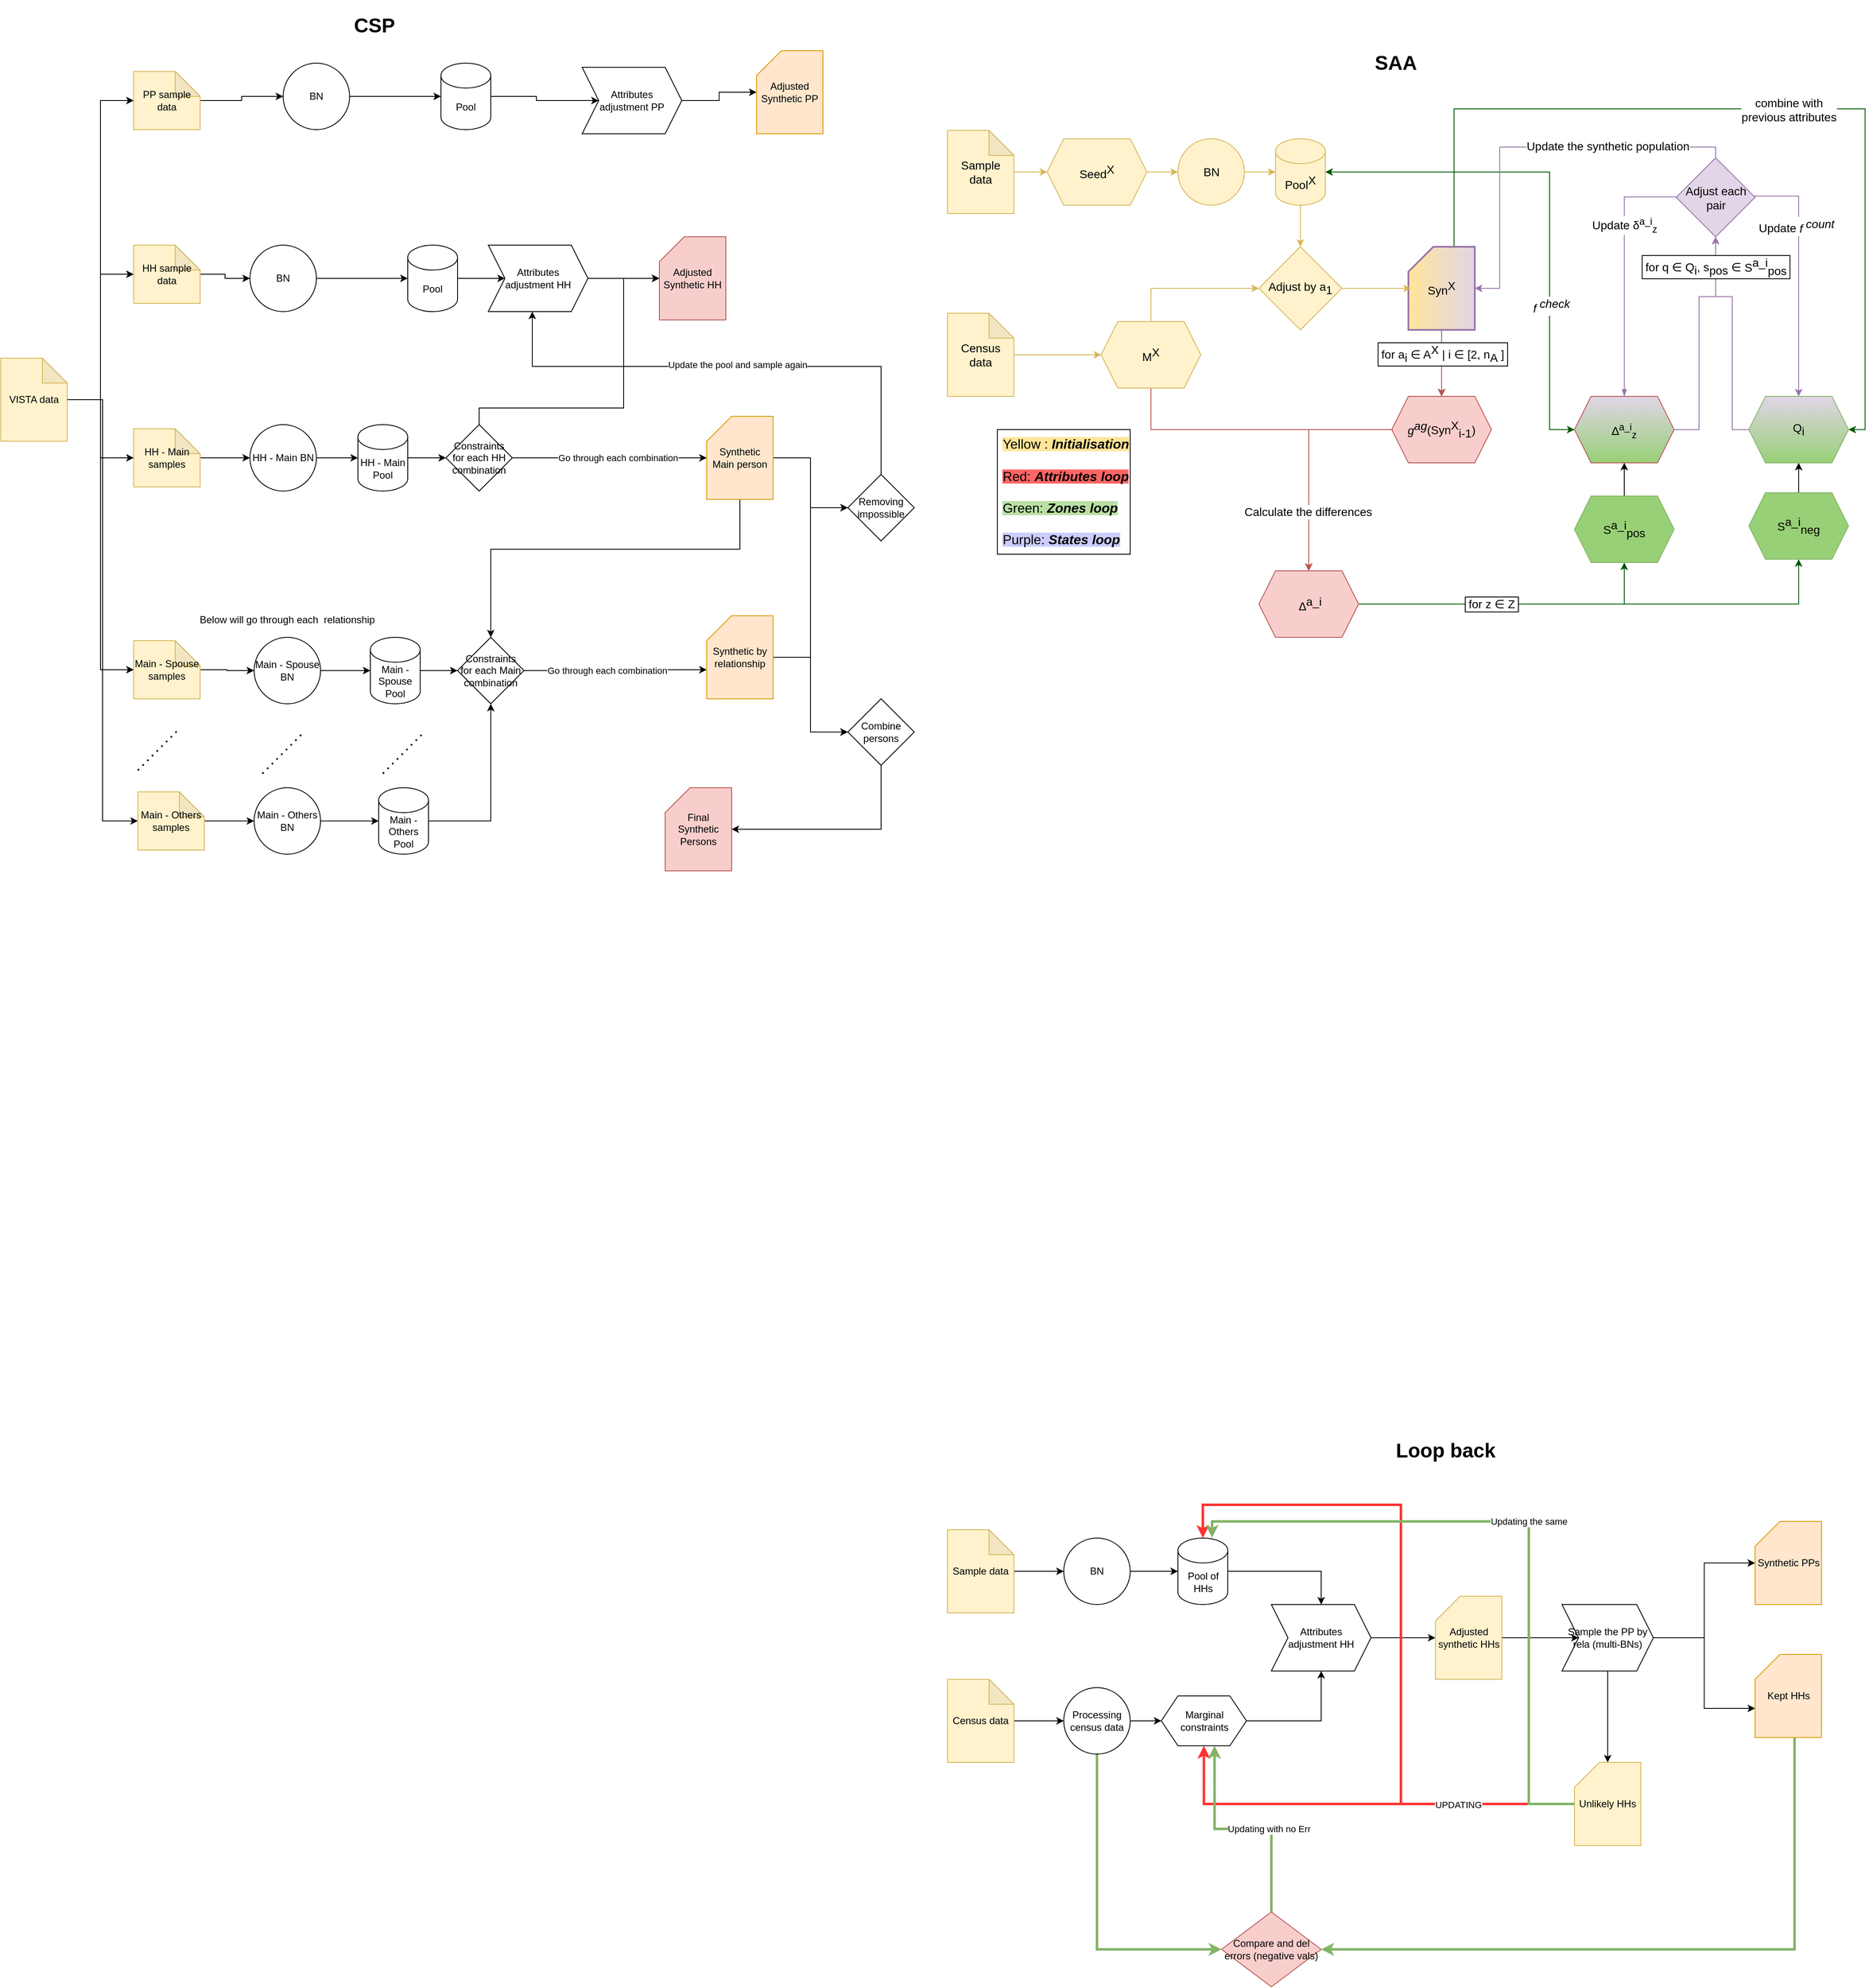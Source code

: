 <mxfile version="24.2.0" type="github">
  <diagram name="Page-1" id="M9G-T7zKxAfByAplEG5L">
    <mxGraphModel dx="2962" dy="933" grid="1" gridSize="10" guides="1" tooltips="1" connect="1" arrows="1" fold="1" page="1" pageScale="1" pageWidth="1169" pageHeight="827" math="0" shadow="0">
      <root>
        <mxCell id="0" />
        <mxCell id="1" parent="0" />
        <mxCell id="O2sVtFKZEaCIQGKIPa2d-1" value="&lt;h1&gt;SAA&lt;/h1&gt;" style="text;html=1;strokeColor=none;fillColor=none;align=center;verticalAlign=middle;whiteSpace=wrap;rounded=0;" parent="1" vertex="1">
          <mxGeometry x="410" y="90" width="300" height="30" as="geometry" />
        </mxCell>
        <mxCell id="O2sVtFKZEaCIQGKIPa2d-3" value="&lt;h1&gt;CSP&lt;/h1&gt;" style="text;html=1;strokeColor=none;fillColor=none;align=center;verticalAlign=middle;whiteSpace=wrap;rounded=0;" parent="1" vertex="1">
          <mxGeometry x="-740" y="40" width="140" height="40" as="geometry" />
        </mxCell>
        <mxCell id="O2sVtFKZEaCIQGKIPa2d-35" style="edgeStyle=orthogonalEdgeStyle;rounded=0;orthogonalLoop=1;jettySize=auto;html=1;entryX=0;entryY=0.5;entryDx=0;entryDy=0;fillColor=#fff2cc;strokeColor=#d6b656;fontSize=14;" parent="1" source="O2sVtFKZEaCIQGKIPa2d-4" target="O2sVtFKZEaCIQGKIPa2d-11" edge="1">
          <mxGeometry relative="1" as="geometry" />
        </mxCell>
        <mxCell id="O2sVtFKZEaCIQGKIPa2d-4" value="Census data" style="shape=note;whiteSpace=wrap;html=1;backgroundOutline=1;darkOpacity=0.05;fillColor=#fff2cc;strokeColor=#d6b656;fontSize=14;" parent="1" vertex="1">
          <mxGeometry x="20" y="406" width="80" height="100" as="geometry" />
        </mxCell>
        <mxCell id="7n_8x08XIE63s-0xiDGo-23" style="edgeStyle=orthogonalEdgeStyle;rounded=0;orthogonalLoop=1;jettySize=auto;html=1;entryX=0;entryY=0.5;entryDx=0;entryDy=0;fillColor=#fff2cc;strokeColor=#d6b656;fontSize=14;" parent="1" source="O2sVtFKZEaCIQGKIPa2d-5" target="7n_8x08XIE63s-0xiDGo-21" edge="1">
          <mxGeometry relative="1" as="geometry" />
        </mxCell>
        <mxCell id="O2sVtFKZEaCIQGKIPa2d-5" value="Sample data" style="shape=note;whiteSpace=wrap;html=1;backgroundOutline=1;darkOpacity=0.05;fillColor=#fff2cc;strokeColor=#d6b656;fontSize=14;" parent="1" vertex="1">
          <mxGeometry x="20" y="186" width="80" height="100" as="geometry" />
        </mxCell>
        <mxCell id="O2sVtFKZEaCIQGKIPa2d-28" style="edgeStyle=orthogonalEdgeStyle;rounded=0;orthogonalLoop=1;jettySize=auto;html=1;fillColor=#fff2cc;strokeColor=#d6b656;fontSize=14;" parent="1" source="O2sVtFKZEaCIQGKIPa2d-6" target="O2sVtFKZEaCIQGKIPa2d-7" edge="1">
          <mxGeometry relative="1" as="geometry" />
        </mxCell>
        <mxCell id="O2sVtFKZEaCIQGKIPa2d-6" value="BN" style="ellipse;whiteSpace=wrap;html=1;aspect=fixed;fillColor=#fff2cc;strokeColor=#d6b656;fontSize=14;" parent="1" vertex="1">
          <mxGeometry x="297.5" y="196" width="80" height="80" as="geometry" />
        </mxCell>
        <mxCell id="O2sVtFKZEaCIQGKIPa2d-22" style="edgeStyle=orthogonalEdgeStyle;rounded=0;orthogonalLoop=1;jettySize=auto;html=1;entryX=0.5;entryY=0;entryDx=0;entryDy=0;fillColor=#fff2cc;strokeColor=#d6b656;fontSize=14;" parent="1" source="O2sVtFKZEaCIQGKIPa2d-7" target="O2sVtFKZEaCIQGKIPa2d-20" edge="1">
          <mxGeometry relative="1" as="geometry" />
        </mxCell>
        <mxCell id="O2sVtFKZEaCIQGKIPa2d-53" style="edgeStyle=orthogonalEdgeStyle;rounded=0;orthogonalLoop=1;jettySize=auto;html=1;entryX=0;entryY=0.5;entryDx=0;entryDy=0;fillColor=#008a00;strokeColor=#005700;startArrow=classic;startFill=1;fontSize=14;" parent="1" source="O2sVtFKZEaCIQGKIPa2d-7" target="O2sVtFKZEaCIQGKIPa2d-43" edge="1">
          <mxGeometry relative="1" as="geometry">
            <Array as="points">
              <mxPoint x="745" y="236" />
              <mxPoint x="745" y="546" />
            </Array>
          </mxGeometry>
        </mxCell>
        <mxCell id="7n_8x08XIE63s-0xiDGo-18" value="&lt;i style=&quot;font-size: 14px;&quot;&gt;f&amp;nbsp;&lt;sup style=&quot;font-size: 14px;&quot;&gt;check&lt;/sup&gt;&lt;/i&gt;" style="edgeLabel;html=1;align=center;verticalAlign=middle;resizable=0;points=[];fontSize=14;" parent="O2sVtFKZEaCIQGKIPa2d-53" vertex="1" connectable="0">
          <mxGeometry x="0.385" y="2" relative="1" as="geometry">
            <mxPoint y="8" as="offset" />
          </mxGeometry>
        </mxCell>
        <mxCell id="O2sVtFKZEaCIQGKIPa2d-7" value="Pool&lt;sup style=&quot;font-size: 14px;&quot;&gt;X&lt;/sup&gt;" style="shape=cylinder3;whiteSpace=wrap;html=1;boundedLbl=1;backgroundOutline=1;size=15;fillColor=#fff2cc;strokeColor=#d6b656;fontSize=14;" parent="1" vertex="1">
          <mxGeometry x="415" y="196" width="60" height="80" as="geometry" />
        </mxCell>
        <mxCell id="O2sVtFKZEaCIQGKIPa2d-21" style="edgeStyle=orthogonalEdgeStyle;rounded=0;orthogonalLoop=1;jettySize=auto;html=1;entryX=0;entryY=0.5;entryDx=0;entryDy=0;fillColor=#fff2cc;strokeColor=#d6b656;exitX=0.5;exitY=0;exitDx=0;exitDy=0;fontSize=14;" parent="1" source="O2sVtFKZEaCIQGKIPa2d-11" target="O2sVtFKZEaCIQGKIPa2d-20" edge="1">
          <mxGeometry relative="1" as="geometry" />
        </mxCell>
        <mxCell id="7n_8x08XIE63s-0xiDGo-2" style="edgeStyle=orthogonalEdgeStyle;rounded=0;orthogonalLoop=1;jettySize=auto;html=1;entryX=0.5;entryY=0;entryDx=0;entryDy=0;fillColor=#f8cecc;strokeColor=#b85450;fontSize=14;" parent="1" source="O2sVtFKZEaCIQGKIPa2d-11" target="O2sVtFKZEaCIQGKIPa2d-30" edge="1">
          <mxGeometry relative="1" as="geometry">
            <Array as="points">
              <mxPoint x="265" y="546" />
              <mxPoint x="455" y="546" />
            </Array>
          </mxGeometry>
        </mxCell>
        <mxCell id="O2sVtFKZEaCIQGKIPa2d-11" value="M&lt;sup style=&quot;font-size: 14px;&quot;&gt;X&lt;/sup&gt;" style="shape=hexagon;perimeter=hexagonPerimeter2;whiteSpace=wrap;html=1;fixedSize=1;fillColor=#fff2cc;strokeColor=#d6b656;fontSize=14;" parent="1" vertex="1">
          <mxGeometry x="205" y="416" width="120" height="80" as="geometry" />
        </mxCell>
        <mxCell id="O2sVtFKZEaCIQGKIPa2d-47" style="edgeStyle=orthogonalEdgeStyle;rounded=0;orthogonalLoop=1;jettySize=auto;html=1;fontSize=14;" parent="1" source="O2sVtFKZEaCIQGKIPa2d-16" target="O2sVtFKZEaCIQGKIPa2d-25" edge="1">
          <mxGeometry relative="1" as="geometry" />
        </mxCell>
        <mxCell id="TM6Ck6MCM4xEDmykeeXA-1" value="" style="edgeStyle=orthogonalEdgeStyle;rounded=0;orthogonalLoop=1;jettySize=auto;html=1;fillColor=#f8cecc;strokeColor=#b85450;fontSize=14;" parent="1" source="O2sVtFKZEaCIQGKIPa2d-16" target="O2sVtFKZEaCIQGKIPa2d-25" edge="1">
          <mxGeometry relative="1" as="geometry" />
        </mxCell>
        <mxCell id="7n_8x08XIE63s-0xiDGo-15" value="&amp;nbsp;for a&lt;sub style=&quot;font-size: 14px;&quot;&gt;i&lt;/sub&gt; ∈ A&lt;sup style=&quot;font-size: 14px;&quot;&gt;X&lt;/sup&gt; | i ∈&amp;nbsp;[2, n&lt;sub style=&quot;font-size: 14px;&quot;&gt;A&lt;/sub&gt;&amp;nbsp;]&amp;nbsp;" style="edgeLabel;html=1;align=center;verticalAlign=middle;resizable=0;points=[];labelBorderColor=default;fontSize=14;" parent="TM6Ck6MCM4xEDmykeeXA-1" vertex="1" connectable="0">
          <mxGeometry x="-0.283" y="1" relative="1" as="geometry">
            <mxPoint as="offset" />
          </mxGeometry>
        </mxCell>
        <mxCell id="7n_8x08XIE63s-0xiDGo-17" style="edgeStyle=orthogonalEdgeStyle;rounded=0;orthogonalLoop=1;jettySize=auto;html=1;entryX=1;entryY=0.5;entryDx=0;entryDy=0;fillColor=#008a00;strokeColor=#005700;startArrow=none;startFill=0;fontSize=14;" parent="1" source="O2sVtFKZEaCIQGKIPa2d-16" target="O2sVtFKZEaCIQGKIPa2d-41" edge="1">
          <mxGeometry relative="1" as="geometry">
            <Array as="points">
              <mxPoint x="630" y="160" />
              <mxPoint x="1125" y="160" />
              <mxPoint x="1125" y="546" />
            </Array>
          </mxGeometry>
        </mxCell>
        <mxCell id="1D6r1Ohw9N9QcmXDxoDs-6" value="&lt;font style=&quot;font-size: 14px;&quot;&gt;combine with&lt;/font&gt;&lt;div style=&quot;font-size: 14px;&quot;&gt;&lt;font style=&quot;font-size: 14px;&quot;&gt;previous attributes&lt;/font&gt;&lt;/div&gt;" style="edgeLabel;html=1;align=center;verticalAlign=middle;resizable=0;points=[];" vertex="1" connectable="0" parent="7n_8x08XIE63s-0xiDGo-17">
          <mxGeometry x="0.688" relative="1" as="geometry">
            <mxPoint x="-92" y="-239" as="offset" />
          </mxGeometry>
        </mxCell>
        <mxCell id="O2sVtFKZEaCIQGKIPa2d-16" value="Syn&lt;sup style=&quot;font-size: 14px;&quot;&gt;X&lt;/sup&gt;" style="shape=card;whiteSpace=wrap;html=1;fillColor=#e1d5e7;strokeColor=#9673a6;gradientColor=#FFE599;gradientDirection=west;fontSize=14;strokeWidth=2;" parent="1" vertex="1">
          <mxGeometry x="575" y="326" width="80" height="100" as="geometry" />
        </mxCell>
        <mxCell id="O2sVtFKZEaCIQGKIPa2d-20" value="Adjust by a&lt;sub style=&quot;font-size: 14px;&quot;&gt;1&lt;/sub&gt;" style="rhombus;whiteSpace=wrap;html=1;fillColor=#fff2cc;strokeColor=#d6b656;fontSize=14;" parent="1" vertex="1">
          <mxGeometry x="395" y="326" width="100" height="100" as="geometry" />
        </mxCell>
        <mxCell id="O2sVtFKZEaCIQGKIPa2d-50" style="edgeStyle=orthogonalEdgeStyle;rounded=0;orthogonalLoop=1;jettySize=auto;html=1;entryX=0.5;entryY=0;entryDx=0;entryDy=0;fillColor=#f8cecc;strokeColor=#b85450;fontSize=14;" parent="1" source="O2sVtFKZEaCIQGKIPa2d-25" target="O2sVtFKZEaCIQGKIPa2d-30" edge="1">
          <mxGeometry relative="1" as="geometry">
            <Array as="points">
              <mxPoint x="455" y="546" />
            </Array>
          </mxGeometry>
        </mxCell>
        <mxCell id="7n_8x08XIE63s-0xiDGo-12" value="Calculate the differences" style="edgeLabel;html=1;align=center;verticalAlign=middle;resizable=0;points=[];fontSize=14;" parent="O2sVtFKZEaCIQGKIPa2d-50" vertex="1" connectable="0">
          <mxGeometry x="0.474" y="-1" relative="1" as="geometry">
            <mxPoint as="offset" />
          </mxGeometry>
        </mxCell>
        <mxCell id="O2sVtFKZEaCIQGKIPa2d-25" value="&lt;i&gt;g&lt;sup style=&quot;font-size: 14px;&quot;&gt;ag&lt;/sup&gt;&lt;/i&gt;(Syn&lt;sup style=&quot;font-size: 14px;&quot;&gt;X&lt;/sup&gt;&lt;sub style=&quot;font-size: 14px;&quot;&gt;i-1&lt;/sub&gt;)" style="shape=hexagon;perimeter=hexagonPerimeter2;whiteSpace=wrap;html=1;fixedSize=1;fillColor=#f8cecc;strokeColor=#b85450;fontSize=14;" parent="1" vertex="1">
          <mxGeometry x="555" y="506" width="120" height="80" as="geometry" />
        </mxCell>
        <mxCell id="O2sVtFKZEaCIQGKIPa2d-51" style="edgeStyle=orthogonalEdgeStyle;rounded=0;orthogonalLoop=1;jettySize=auto;html=1;fillColor=#008a00;strokeColor=#005700;fontSize=14;entryX=0.5;entryY=1;entryDx=0;entryDy=0;" parent="1" source="O2sVtFKZEaCIQGKIPa2d-30" target="1D6r1Ohw9N9QcmXDxoDs-4" edge="1">
          <mxGeometry relative="1" as="geometry">
            <mxPoint x="640" y="656" as="targetPoint" />
          </mxGeometry>
        </mxCell>
        <mxCell id="O2sVtFKZEaCIQGKIPa2d-52" style="edgeStyle=orthogonalEdgeStyle;rounded=0;orthogonalLoop=1;jettySize=auto;html=1;fillColor=#008a00;strokeColor=#005700;fontSize=14;" parent="1" source="O2sVtFKZEaCIQGKIPa2d-30" target="1D6r1Ohw9N9QcmXDxoDs-1" edge="1">
          <mxGeometry relative="1" as="geometry">
            <mxPoint x="1050" y="796" as="targetPoint" />
          </mxGeometry>
        </mxCell>
        <mxCell id="7n_8x08XIE63s-0xiDGo-3" value="&amp;nbsp;for z ∈&amp;nbsp;Z&amp;nbsp;" style="edgeLabel;html=1;align=center;verticalAlign=middle;resizable=0;points=[];labelBorderColor=default;fontSize=14;" parent="O2sVtFKZEaCIQGKIPa2d-52" vertex="1" connectable="0">
          <mxGeometry x="-0.637" y="-1" relative="1" as="geometry">
            <mxPoint x="54" y="-1" as="offset" />
          </mxGeometry>
        </mxCell>
        <mxCell id="O2sVtFKZEaCIQGKIPa2d-30" value="&amp;nbsp;∆&lt;sup style=&quot;font-size: 14px;&quot;&gt;a_i&lt;/sup&gt;" style="shape=hexagon;perimeter=hexagonPerimeter2;whiteSpace=wrap;html=1;fixedSize=1;fillColor=#f8cecc;strokeColor=#b85450;fontSize=14;" parent="1" vertex="1">
          <mxGeometry x="395" y="716" width="120" height="80" as="geometry" />
        </mxCell>
        <mxCell id="O2sVtFKZEaCIQGKIPa2d-55" style="edgeStyle=orthogonalEdgeStyle;rounded=0;orthogonalLoop=1;jettySize=auto;html=1;fillColor=#e1d5e7;strokeColor=#9673a6;endArrow=none;endFill=0;startArrow=classic;startFill=1;entryX=1;entryY=0.5;entryDx=0;entryDy=0;fontSize=14;" parent="1" source="O2sVtFKZEaCIQGKIPa2d-41" target="O2sVtFKZEaCIQGKIPa2d-54" edge="1">
          <mxGeometry relative="1" as="geometry">
            <Array as="points">
              <mxPoint x="1045" y="265" />
            </Array>
          </mxGeometry>
        </mxCell>
        <mxCell id="7n_8x08XIE63s-0xiDGo-14" value="Update&amp;nbsp;&lt;i&gt;f&amp;nbsp;&lt;sup style=&quot;font-size: 14px;&quot;&gt;count&lt;/sup&gt;&lt;/i&gt;" style="edgeLabel;html=1;align=center;verticalAlign=middle;resizable=0;points=[];fontSize=14;" parent="O2sVtFKZEaCIQGKIPa2d-55" vertex="1" connectable="0">
          <mxGeometry x="0.389" y="3" relative="1" as="geometry">
            <mxPoint as="offset" />
          </mxGeometry>
        </mxCell>
        <mxCell id="O2sVtFKZEaCIQGKIPa2d-41" value="Q&lt;sub style=&quot;font-size: 14px;&quot;&gt;i&lt;/sub&gt;" style="shape=hexagon;perimeter=hexagonPerimeter2;whiteSpace=wrap;html=1;fixedSize=1;fillColor=#97D077;strokeColor=#82b366;gradientColor=#E1D5E7;gradientDirection=north;fontSize=14;" parent="1" vertex="1">
          <mxGeometry x="985" y="506" width="120" height="80" as="geometry" />
        </mxCell>
        <mxCell id="O2sVtFKZEaCIQGKIPa2d-56" style="edgeStyle=orthogonalEdgeStyle;rounded=0;orthogonalLoop=1;jettySize=auto;html=1;entryX=0;entryY=0.5;entryDx=0;entryDy=0;fillColor=#e1d5e7;strokeColor=#9673a6;startArrow=blockThin;startFill=1;endArrow=none;endFill=0;exitX=0.5;exitY=0;exitDx=0;exitDy=0;fontSize=14;" parent="1" source="O2sVtFKZEaCIQGKIPa2d-43" edge="1">
          <mxGeometry relative="1" as="geometry">
            <mxPoint x="835" y="536" as="sourcePoint" />
            <mxPoint x="905" y="266" as="targetPoint" />
            <Array as="points">
              <mxPoint x="835" y="266" />
            </Array>
          </mxGeometry>
        </mxCell>
        <mxCell id="7n_8x08XIE63s-0xiDGo-11" value="&lt;font style=&quot;font-size: 14px;&quot;&gt;Update&amp;nbsp;δ&lt;sup&gt;a_i&lt;/sup&gt;&lt;sub&gt;z&lt;/sub&gt;&lt;/font&gt;" style="edgeLabel;html=1;align=center;verticalAlign=middle;resizable=0;points=[];fontSize=14;" parent="O2sVtFKZEaCIQGKIPa2d-56" vertex="1" connectable="0">
          <mxGeometry x="-0.357" relative="1" as="geometry">
            <mxPoint y="-107" as="offset" />
          </mxGeometry>
        </mxCell>
        <mxCell id="O2sVtFKZEaCIQGKIPa2d-43" value="&amp;nbsp;∆&lt;sup&gt;a_i&lt;/sup&gt;&lt;sub&gt;z&lt;/sub&gt;&lt;sup style=&quot;font-size: 14px;&quot;&gt;&amp;nbsp;&lt;/sup&gt;" style="shape=hexagon;perimeter=hexagonPerimeter2;whiteSpace=wrap;html=1;fixedSize=1;fillColor=#97D077;strokeColor=#b85450;fillStyle=dashed;gradientColor=#E1D5E7;gradientDirection=north;fontSize=14;" parent="1" vertex="1">
          <mxGeometry x="775" y="506" width="120" height="80" as="geometry" />
        </mxCell>
        <mxCell id="O2sVtFKZEaCIQGKIPa2d-46" style="edgeStyle=orthogonalEdgeStyle;rounded=0;orthogonalLoop=1;jettySize=auto;html=1;fillColor=#fff2cc;strokeColor=#d6b656;fontSize=14;" parent="1" source="O2sVtFKZEaCIQGKIPa2d-20" edge="1">
          <mxGeometry relative="1" as="geometry">
            <mxPoint x="578" y="376" as="targetPoint" />
            <Array as="points">
              <mxPoint x="578" y="376" />
            </Array>
          </mxGeometry>
        </mxCell>
        <mxCell id="7n_8x08XIE63s-0xiDGo-5" style="edgeStyle=orthogonalEdgeStyle;rounded=0;orthogonalLoop=1;jettySize=auto;html=1;entryX=1;entryY=0.5;entryDx=0;entryDy=0;fillColor=#e1d5e7;strokeColor=#9673a6;startArrow=classic;startFill=1;endArrow=none;endFill=0;fontSize=14;" parent="1" source="O2sVtFKZEaCIQGKIPa2d-54" target="O2sVtFKZEaCIQGKIPa2d-43" edge="1">
          <mxGeometry relative="1" as="geometry">
            <Array as="points">
              <mxPoint x="945" y="386" />
              <mxPoint x="925" y="386" />
              <mxPoint x="925" y="546" />
            </Array>
          </mxGeometry>
        </mxCell>
        <mxCell id="7n_8x08XIE63s-0xiDGo-7" style="edgeStyle=orthogonalEdgeStyle;rounded=0;orthogonalLoop=1;jettySize=auto;html=1;entryX=0;entryY=0.5;entryDx=0;entryDy=0;fillColor=#e1d5e7;strokeColor=#9673a6;startArrow=classic;startFill=1;endArrow=none;endFill=0;fontSize=14;" parent="1" source="O2sVtFKZEaCIQGKIPa2d-54" target="O2sVtFKZEaCIQGKIPa2d-41" edge="1">
          <mxGeometry relative="1" as="geometry">
            <Array as="points">
              <mxPoint x="945" y="386" />
              <mxPoint x="965" y="386" />
              <mxPoint x="965" y="546" />
            </Array>
          </mxGeometry>
        </mxCell>
        <mxCell id="7n_8x08XIE63s-0xiDGo-13" value="&amp;nbsp;for q ∈ Q&lt;sub style=&quot;font-size: 14px;&quot;&gt;i&lt;/sub&gt;, s&lt;sub style=&quot;font-size: 14px;&quot;&gt;pos&lt;/sub&gt;&amp;nbsp;∈&amp;nbsp;&lt;span style=&quot;font-size: 14px; text-wrap: wrap; background-color: rgb(251, 251, 251);&quot;&gt;S&lt;/span&gt;&lt;sup style=&quot;text-wrap: wrap; background-color: rgb(251, 251, 251); font-size: 14px;&quot;&gt;a_i&lt;/sup&gt;&lt;sub style=&quot;text-wrap: wrap; background-color: rgb(251, 251, 251); font-size: 14px;&quot;&gt;pos&lt;/sub&gt;&lt;sub style=&quot;font-size: 14px;&quot;&gt;&amp;nbsp;&lt;/sub&gt;" style="edgeLabel;html=1;align=center;verticalAlign=middle;resizable=0;points=[];labelBorderColor=default;fontSize=14;" parent="7n_8x08XIE63s-0xiDGo-7" vertex="1" connectable="0">
          <mxGeometry x="-0.728" relative="1" as="geometry">
            <mxPoint y="-1" as="offset" />
          </mxGeometry>
        </mxCell>
        <mxCell id="O2sVtFKZEaCIQGKIPa2d-54" value="Adjust each pair" style="rhombus;whiteSpace=wrap;html=1;fillColor=#e1d5e7;strokeColor=#9673a6;fontSize=14;" parent="1" vertex="1">
          <mxGeometry x="897.5" y="219" width="95" height="95" as="geometry" />
        </mxCell>
        <mxCell id="O2sVtFKZEaCIQGKIPa2d-57" style="edgeStyle=orthogonalEdgeStyle;rounded=0;orthogonalLoop=1;jettySize=auto;html=1;entryX=1;entryY=0.5;entryDx=0;entryDy=0;entryPerimeter=0;fillColor=#e1d5e7;strokeColor=#9673a6;exitX=0.5;exitY=0;exitDx=0;exitDy=0;fontSize=14;" parent="1" source="O2sVtFKZEaCIQGKIPa2d-54" target="O2sVtFKZEaCIQGKIPa2d-16" edge="1">
          <mxGeometry relative="1" as="geometry">
            <Array as="points">
              <mxPoint x="945" y="206" />
              <mxPoint x="685" y="206" />
              <mxPoint x="685" y="376" />
            </Array>
          </mxGeometry>
        </mxCell>
        <mxCell id="O2sVtFKZEaCIQGKIPa2d-58" value="Update the synthetic population" style="edgeLabel;html=1;align=center;verticalAlign=middle;resizable=0;points=[];fontSize=14;" parent="O2sVtFKZEaCIQGKIPa2d-57" vertex="1" connectable="0">
          <mxGeometry x="-0.085" y="-1" relative="1" as="geometry">
            <mxPoint x="73" as="offset" />
          </mxGeometry>
        </mxCell>
        <mxCell id="O2sVtFKZEaCIQGKIPa2d-69" value="VISTA data" style="shape=note;whiteSpace=wrap;html=1;backgroundOutline=1;darkOpacity=0.05;fillColor=#fff2cc;strokeColor=#d6b656;" parent="1" vertex="1">
          <mxGeometry x="-1120" y="460" width="80" height="100" as="geometry" />
        </mxCell>
        <mxCell id="uTRHcCvgna7Dh4aKxS7s-63" style="edgeStyle=orthogonalEdgeStyle;rounded=0;orthogonalLoop=1;jettySize=auto;html=1;" parent="1" source="O2sVtFKZEaCIQGKIPa2d-71" target="uTRHcCvgna7Dh4aKxS7s-60" edge="1">
          <mxGeometry relative="1" as="geometry" />
        </mxCell>
        <mxCell id="O2sVtFKZEaCIQGKIPa2d-71" value="PP sample data" style="shape=note;whiteSpace=wrap;html=1;backgroundOutline=1;darkOpacity=0.05;fillColor=#fff2cc;strokeColor=#d6b656;" parent="1" vertex="1">
          <mxGeometry x="-960" y="115" width="80" height="70" as="geometry" />
        </mxCell>
        <mxCell id="uTRHcCvgna7Dh4aKxS7s-70" style="edgeStyle=orthogonalEdgeStyle;rounded=0;orthogonalLoop=1;jettySize=auto;html=1;entryX=0;entryY=0.5;entryDx=0;entryDy=0;" parent="1" source="O2sVtFKZEaCIQGKIPa2d-72" target="uTRHcCvgna7Dh4aKxS7s-68" edge="1">
          <mxGeometry relative="1" as="geometry" />
        </mxCell>
        <mxCell id="O2sVtFKZEaCIQGKIPa2d-72" value="HH sample data" style="shape=note;whiteSpace=wrap;html=1;backgroundOutline=1;darkOpacity=0.05;fillColor=#fff2cc;strokeColor=#d6b656;" parent="1" vertex="1">
          <mxGeometry x="-960" y="324" width="80" height="70" as="geometry" />
        </mxCell>
        <mxCell id="O2sVtFKZEaCIQGKIPa2d-106" style="edgeStyle=orthogonalEdgeStyle;rounded=0;orthogonalLoop=1;jettySize=auto;html=1;entryX=0;entryY=0.5;entryDx=0;entryDy=0;" parent="1" source="O2sVtFKZEaCIQGKIPa2d-73" target="O2sVtFKZEaCIQGKIPa2d-82" edge="1">
          <mxGeometry relative="1" as="geometry" />
        </mxCell>
        <mxCell id="O2sVtFKZEaCIQGKIPa2d-73" value="HH - Main samples" style="shape=note;whiteSpace=wrap;html=1;backgroundOutline=1;darkOpacity=0.05;fillColor=#fff2cc;strokeColor=#d6b656;" parent="1" vertex="1">
          <mxGeometry x="-960" y="545" width="80" height="70" as="geometry" />
        </mxCell>
        <mxCell id="O2sVtFKZEaCIQGKIPa2d-109" style="edgeStyle=orthogonalEdgeStyle;rounded=0;orthogonalLoop=1;jettySize=auto;html=1;entryX=0;entryY=0.5;entryDx=0;entryDy=0;" parent="1" source="O2sVtFKZEaCIQGKIPa2d-74" target="O2sVtFKZEaCIQGKIPa2d-83" edge="1">
          <mxGeometry relative="1" as="geometry" />
        </mxCell>
        <mxCell id="O2sVtFKZEaCIQGKIPa2d-74" value="Main - Spouse samples" style="shape=note;whiteSpace=wrap;html=1;backgroundOutline=1;darkOpacity=0.05;fillColor=#fff2cc;strokeColor=#d6b656;" parent="1" vertex="1">
          <mxGeometry x="-960" y="800" width="80" height="70" as="geometry" />
        </mxCell>
        <mxCell id="O2sVtFKZEaCIQGKIPa2d-114" style="edgeStyle=orthogonalEdgeStyle;rounded=0;orthogonalLoop=1;jettySize=auto;html=1;" parent="1" source="O2sVtFKZEaCIQGKIPa2d-75" target="O2sVtFKZEaCIQGKIPa2d-84" edge="1">
          <mxGeometry relative="1" as="geometry" />
        </mxCell>
        <mxCell id="O2sVtFKZEaCIQGKIPa2d-75" value="Main - Others samples" style="shape=note;whiteSpace=wrap;html=1;backgroundOutline=1;darkOpacity=0.05;fillColor=#fff2cc;strokeColor=#d6b656;" parent="1" vertex="1">
          <mxGeometry x="-955" y="982" width="80" height="70" as="geometry" />
        </mxCell>
        <mxCell id="O2sVtFKZEaCIQGKIPa2d-76" value="" style="endArrow=none;dashed=1;html=1;dashPattern=1 3;strokeWidth=2;rounded=0;" parent="1" edge="1">
          <mxGeometry width="50" height="50" relative="1" as="geometry">
            <mxPoint x="-955" y="956" as="sourcePoint" />
            <mxPoint x="-905" y="906" as="targetPoint" />
          </mxGeometry>
        </mxCell>
        <mxCell id="O2sVtFKZEaCIQGKIPa2d-127" style="edgeStyle=orthogonalEdgeStyle;rounded=0;orthogonalLoop=1;jettySize=auto;html=1;" parent="1" source="O2sVtFKZEaCIQGKIPa2d-78" target="O2sVtFKZEaCIQGKIPa2d-80" edge="1">
          <mxGeometry relative="1" as="geometry" />
        </mxCell>
        <mxCell id="O2sVtFKZEaCIQGKIPa2d-78" value="Attributes &lt;br&gt;adjustment PP" style="shape=step;perimeter=stepPerimeter;whiteSpace=wrap;html=1;fixedSize=1;" parent="1" vertex="1">
          <mxGeometry x="-420" y="110" width="120" height="80" as="geometry" />
        </mxCell>
        <mxCell id="O2sVtFKZEaCIQGKIPa2d-128" style="edgeStyle=orthogonalEdgeStyle;rounded=0;orthogonalLoop=1;jettySize=auto;html=1;" parent="1" source="O2sVtFKZEaCIQGKIPa2d-79" target="O2sVtFKZEaCIQGKIPa2d-81" edge="1">
          <mxGeometry relative="1" as="geometry" />
        </mxCell>
        <mxCell id="O2sVtFKZEaCIQGKIPa2d-79" value="Attributes &lt;br&gt;adjustment HH" style="shape=step;perimeter=stepPerimeter;whiteSpace=wrap;html=1;fixedSize=1;" parent="1" vertex="1">
          <mxGeometry x="-533" y="324" width="120" height="80" as="geometry" />
        </mxCell>
        <mxCell id="O2sVtFKZEaCIQGKIPa2d-80" value="Adjusted Synthetic PP" style="shape=card;whiteSpace=wrap;html=1;fillColor=#ffe6cc;strokeColor=#d79b00;" parent="1" vertex="1">
          <mxGeometry x="-210" y="90" width="80" height="100" as="geometry" />
        </mxCell>
        <mxCell id="O2sVtFKZEaCIQGKIPa2d-81" value="Adjusted Synthetic HH" style="shape=card;whiteSpace=wrap;html=1;fillColor=#f8cecc;strokeColor=#b85450;" parent="1" vertex="1">
          <mxGeometry x="-327" y="314" width="80" height="100" as="geometry" />
        </mxCell>
        <mxCell id="O2sVtFKZEaCIQGKIPa2d-107" style="edgeStyle=orthogonalEdgeStyle;rounded=0;orthogonalLoop=1;jettySize=auto;html=1;" parent="1" source="O2sVtFKZEaCIQGKIPa2d-82" target="O2sVtFKZEaCIQGKIPa2d-85" edge="1">
          <mxGeometry relative="1" as="geometry" />
        </mxCell>
        <mxCell id="O2sVtFKZEaCIQGKIPa2d-82" value="HH - Main BN" style="ellipse;whiteSpace=wrap;html=1;aspect=fixed;" parent="1" vertex="1">
          <mxGeometry x="-820" y="540" width="80" height="80" as="geometry" />
        </mxCell>
        <mxCell id="O2sVtFKZEaCIQGKIPa2d-83" value="Main - Spouse BN" style="ellipse;whiteSpace=wrap;html=1;aspect=fixed;" parent="1" vertex="1">
          <mxGeometry x="-815" y="796" width="80" height="80" as="geometry" />
        </mxCell>
        <mxCell id="O2sVtFKZEaCIQGKIPa2d-84" value="Main - Others BN" style="ellipse;whiteSpace=wrap;html=1;aspect=fixed;" parent="1" vertex="1">
          <mxGeometry x="-815" y="977" width="80" height="80" as="geometry" />
        </mxCell>
        <mxCell id="O2sVtFKZEaCIQGKIPa2d-108" style="edgeStyle=orthogonalEdgeStyle;rounded=0;orthogonalLoop=1;jettySize=auto;html=1;entryX=0;entryY=0.5;entryDx=0;entryDy=0;" parent="1" source="O2sVtFKZEaCIQGKIPa2d-85" target="O2sVtFKZEaCIQGKIPa2d-88" edge="1">
          <mxGeometry relative="1" as="geometry" />
        </mxCell>
        <mxCell id="O2sVtFKZEaCIQGKIPa2d-85" value="HH - Main Pool" style="shape=cylinder3;whiteSpace=wrap;html=1;boundedLbl=1;backgroundOutline=1;size=15;" parent="1" vertex="1">
          <mxGeometry x="-690" y="540" width="60" height="80" as="geometry" />
        </mxCell>
        <mxCell id="O2sVtFKZEaCIQGKIPa2d-111" style="edgeStyle=orthogonalEdgeStyle;rounded=0;orthogonalLoop=1;jettySize=auto;html=1;entryX=0;entryY=0.5;entryDx=0;entryDy=0;" parent="1" source="O2sVtFKZEaCIQGKIPa2d-86" target="O2sVtFKZEaCIQGKIPa2d-97" edge="1">
          <mxGeometry relative="1" as="geometry" />
        </mxCell>
        <mxCell id="O2sVtFKZEaCIQGKIPa2d-86" value="Main - Spouse Pool" style="shape=cylinder3;whiteSpace=wrap;html=1;boundedLbl=1;backgroundOutline=1;size=15;" parent="1" vertex="1">
          <mxGeometry x="-675" y="796" width="60" height="80" as="geometry" />
        </mxCell>
        <mxCell id="O2sVtFKZEaCIQGKIPa2d-112" style="edgeStyle=orthogonalEdgeStyle;rounded=0;orthogonalLoop=1;jettySize=auto;html=1;entryX=0.5;entryY=1;entryDx=0;entryDy=0;" parent="1" source="O2sVtFKZEaCIQGKIPa2d-87" target="O2sVtFKZEaCIQGKIPa2d-97" edge="1">
          <mxGeometry relative="1" as="geometry" />
        </mxCell>
        <mxCell id="O2sVtFKZEaCIQGKIPa2d-87" value="Main - Others Pool" style="shape=cylinder3;whiteSpace=wrap;html=1;boundedLbl=1;backgroundOutline=1;size=15;" parent="1" vertex="1">
          <mxGeometry x="-665" y="977" width="60" height="80" as="geometry" />
        </mxCell>
        <mxCell id="O2sVtFKZEaCIQGKIPa2d-91" style="edgeStyle=orthogonalEdgeStyle;rounded=0;orthogonalLoop=1;jettySize=auto;html=1;" parent="1" source="O2sVtFKZEaCIQGKIPa2d-88" target="O2sVtFKZEaCIQGKIPa2d-90" edge="1">
          <mxGeometry relative="1" as="geometry" />
        </mxCell>
        <mxCell id="O2sVtFKZEaCIQGKIPa2d-92" value="Go through each combination" style="edgeLabel;html=1;align=center;verticalAlign=middle;resizable=0;points=[];" parent="O2sVtFKZEaCIQGKIPa2d-91" vertex="1" connectable="0">
          <mxGeometry x="-0.434" y="-2" relative="1" as="geometry">
            <mxPoint x="61" y="-2" as="offset" />
          </mxGeometry>
        </mxCell>
        <mxCell id="uTRHcCvgna7Dh4aKxS7s-72" style="edgeStyle=orthogonalEdgeStyle;rounded=0;orthogonalLoop=1;jettySize=auto;html=1;" parent="1" source="O2sVtFKZEaCIQGKIPa2d-88" target="O2sVtFKZEaCIQGKIPa2d-81" edge="1">
          <mxGeometry relative="1" as="geometry">
            <Array as="points">
              <mxPoint x="-544" y="520" />
              <mxPoint x="-370" y="520" />
              <mxPoint x="-370" y="364" />
            </Array>
          </mxGeometry>
        </mxCell>
        <mxCell id="O2sVtFKZEaCIQGKIPa2d-88" value="Constraints for each HH combination" style="rhombus;whiteSpace=wrap;html=1;" parent="1" vertex="1">
          <mxGeometry x="-584" y="540" width="80" height="80" as="geometry" />
        </mxCell>
        <mxCell id="O2sVtFKZEaCIQGKIPa2d-102" style="edgeStyle=orthogonalEdgeStyle;rounded=0;orthogonalLoop=1;jettySize=auto;html=1;" parent="1" source="O2sVtFKZEaCIQGKIPa2d-90" target="O2sVtFKZEaCIQGKIPa2d-100" edge="1">
          <mxGeometry relative="1" as="geometry" />
        </mxCell>
        <mxCell id="O2sVtFKZEaCIQGKIPa2d-117" style="edgeStyle=orthogonalEdgeStyle;rounded=0;orthogonalLoop=1;jettySize=auto;html=1;" parent="1" source="O2sVtFKZEaCIQGKIPa2d-90" target="O2sVtFKZEaCIQGKIPa2d-97" edge="1">
          <mxGeometry relative="1" as="geometry">
            <Array as="points">
              <mxPoint x="-230" y="690" />
              <mxPoint x="-530" y="690" />
            </Array>
          </mxGeometry>
        </mxCell>
        <mxCell id="O2sVtFKZEaCIQGKIPa2d-130" style="edgeStyle=orthogonalEdgeStyle;rounded=0;orthogonalLoop=1;jettySize=auto;html=1;entryX=0;entryY=0.5;entryDx=0;entryDy=0;" parent="1" source="O2sVtFKZEaCIQGKIPa2d-90" target="O2sVtFKZEaCIQGKIPa2d-129" edge="1">
          <mxGeometry relative="1" as="geometry" />
        </mxCell>
        <mxCell id="O2sVtFKZEaCIQGKIPa2d-90" value="Synthetic Main person" style="shape=card;whiteSpace=wrap;html=1;fillColor=#ffe6cc;strokeColor=#d79b00;" parent="1" vertex="1">
          <mxGeometry x="-270" y="530" width="80" height="100" as="geometry" />
        </mxCell>
        <mxCell id="O2sVtFKZEaCIQGKIPa2d-97" value="Constraints for each Main combination" style="rhombus;whiteSpace=wrap;html=1;" parent="1" vertex="1">
          <mxGeometry x="-570" y="796" width="80" height="80" as="geometry" />
        </mxCell>
        <mxCell id="O2sVtFKZEaCIQGKIPa2d-103" style="edgeStyle=orthogonalEdgeStyle;rounded=0;orthogonalLoop=1;jettySize=auto;html=1;entryX=0;entryY=0.5;entryDx=0;entryDy=0;" parent="1" source="O2sVtFKZEaCIQGKIPa2d-98" target="O2sVtFKZEaCIQGKIPa2d-100" edge="1">
          <mxGeometry relative="1" as="geometry" />
        </mxCell>
        <mxCell id="O2sVtFKZEaCIQGKIPa2d-131" style="edgeStyle=orthogonalEdgeStyle;rounded=0;orthogonalLoop=1;jettySize=auto;html=1;entryX=0;entryY=0.5;entryDx=0;entryDy=0;" parent="1" source="O2sVtFKZEaCIQGKIPa2d-98" target="O2sVtFKZEaCIQGKIPa2d-129" edge="1">
          <mxGeometry relative="1" as="geometry" />
        </mxCell>
        <mxCell id="O2sVtFKZEaCIQGKIPa2d-98" value="Synthetic by relationship" style="shape=card;whiteSpace=wrap;html=1;fillColor=#ffe6cc;strokeColor=#d79b00;" parent="1" vertex="1">
          <mxGeometry x="-270" y="770" width="80" height="100" as="geometry" />
        </mxCell>
        <mxCell id="O2sVtFKZEaCIQGKIPa2d-101" style="edgeStyle=orthogonalEdgeStyle;rounded=0;orthogonalLoop=1;jettySize=auto;html=1;" parent="1" source="O2sVtFKZEaCIQGKIPa2d-100" target="O2sVtFKZEaCIQGKIPa2d-79" edge="1">
          <mxGeometry relative="1" as="geometry">
            <Array as="points">
              <mxPoint x="-60" y="470" />
              <mxPoint x="-480" y="470" />
            </Array>
          </mxGeometry>
        </mxCell>
        <mxCell id="O2sVtFKZEaCIQGKIPa2d-132" value="Update the pool and sample again" style="edgeLabel;html=1;align=center;verticalAlign=middle;resizable=0;points=[];" parent="O2sVtFKZEaCIQGKIPa2d-101" vertex="1" connectable="0">
          <mxGeometry x="-0.016" y="-2" relative="1" as="geometry">
            <mxPoint as="offset" />
          </mxGeometry>
        </mxCell>
        <mxCell id="O2sVtFKZEaCIQGKIPa2d-100" value="Removing impossible" style="rhombus;whiteSpace=wrap;html=1;" parent="1" vertex="1">
          <mxGeometry x="-100" y="600" width="80" height="80" as="geometry" />
        </mxCell>
        <mxCell id="O2sVtFKZEaCIQGKIPa2d-104" style="edgeStyle=orthogonalEdgeStyle;rounded=0;orthogonalLoop=1;jettySize=auto;html=1;entryX=0;entryY=0;entryDx=0;entryDy=65;entryPerimeter=0;" parent="1" source="O2sVtFKZEaCIQGKIPa2d-97" target="O2sVtFKZEaCIQGKIPa2d-98" edge="1">
          <mxGeometry relative="1" as="geometry" />
        </mxCell>
        <mxCell id="O2sVtFKZEaCIQGKIPa2d-105" value="Go through each combination" style="edgeLabel;html=1;align=center;verticalAlign=middle;resizable=0;points=[];" parent="1" vertex="1" connectable="0">
          <mxGeometry x="-389.996" y="836.0" as="geometry" />
        </mxCell>
        <mxCell id="O2sVtFKZEaCIQGKIPa2d-110" style="edgeStyle=orthogonalEdgeStyle;rounded=0;orthogonalLoop=1;jettySize=auto;html=1;entryX=0;entryY=0.5;entryDx=0;entryDy=0;entryPerimeter=0;" parent="1" source="O2sVtFKZEaCIQGKIPa2d-83" target="O2sVtFKZEaCIQGKIPa2d-86" edge="1">
          <mxGeometry relative="1" as="geometry" />
        </mxCell>
        <mxCell id="O2sVtFKZEaCIQGKIPa2d-113" style="edgeStyle=orthogonalEdgeStyle;rounded=0;orthogonalLoop=1;jettySize=auto;html=1;entryX=0;entryY=0.5;entryDx=0;entryDy=0;entryPerimeter=0;" parent="1" source="O2sVtFKZEaCIQGKIPa2d-84" target="O2sVtFKZEaCIQGKIPa2d-87" edge="1">
          <mxGeometry relative="1" as="geometry" />
        </mxCell>
        <mxCell id="O2sVtFKZEaCIQGKIPa2d-118" value="" style="endArrow=none;dashed=1;html=1;dashPattern=1 3;strokeWidth=2;rounded=0;" parent="1" edge="1">
          <mxGeometry width="50" height="50" relative="1" as="geometry">
            <mxPoint x="-805" y="960" as="sourcePoint" />
            <mxPoint x="-755" y="910" as="targetPoint" />
          </mxGeometry>
        </mxCell>
        <mxCell id="O2sVtFKZEaCIQGKIPa2d-119" value="" style="endArrow=none;dashed=1;html=1;dashPattern=1 3;strokeWidth=2;rounded=0;" parent="1" edge="1">
          <mxGeometry width="50" height="50" relative="1" as="geometry">
            <mxPoint x="-660" y="960" as="sourcePoint" />
            <mxPoint x="-610" y="910" as="targetPoint" />
          </mxGeometry>
        </mxCell>
        <mxCell id="O2sVtFKZEaCIQGKIPa2d-120" style="edgeStyle=orthogonalEdgeStyle;rounded=0;orthogonalLoop=1;jettySize=auto;html=1;entryX=0;entryY=0.5;entryDx=0;entryDy=0;entryPerimeter=0;" parent="1" source="O2sVtFKZEaCIQGKIPa2d-69" target="O2sVtFKZEaCIQGKIPa2d-71" edge="1">
          <mxGeometry relative="1" as="geometry" />
        </mxCell>
        <mxCell id="O2sVtFKZEaCIQGKIPa2d-121" style="edgeStyle=orthogonalEdgeStyle;rounded=0;orthogonalLoop=1;jettySize=auto;html=1;entryX=0;entryY=0.5;entryDx=0;entryDy=0;entryPerimeter=0;" parent="1" source="O2sVtFKZEaCIQGKIPa2d-69" target="O2sVtFKZEaCIQGKIPa2d-72" edge="1">
          <mxGeometry relative="1" as="geometry" />
        </mxCell>
        <mxCell id="O2sVtFKZEaCIQGKIPa2d-122" style="edgeStyle=orthogonalEdgeStyle;rounded=0;orthogonalLoop=1;jettySize=auto;html=1;entryX=0;entryY=0.5;entryDx=0;entryDy=0;entryPerimeter=0;" parent="1" source="O2sVtFKZEaCIQGKIPa2d-69" target="O2sVtFKZEaCIQGKIPa2d-73" edge="1">
          <mxGeometry relative="1" as="geometry" />
        </mxCell>
        <mxCell id="O2sVtFKZEaCIQGKIPa2d-123" style="edgeStyle=orthogonalEdgeStyle;rounded=0;orthogonalLoop=1;jettySize=auto;html=1;entryX=0;entryY=0.5;entryDx=0;entryDy=0;entryPerimeter=0;" parent="1" source="O2sVtFKZEaCIQGKIPa2d-69" target="O2sVtFKZEaCIQGKIPa2d-74" edge="1">
          <mxGeometry relative="1" as="geometry" />
        </mxCell>
        <mxCell id="O2sVtFKZEaCIQGKIPa2d-124" style="edgeStyle=orthogonalEdgeStyle;rounded=0;orthogonalLoop=1;jettySize=auto;html=1;entryX=0;entryY=0.5;entryDx=0;entryDy=0;entryPerimeter=0;" parent="1" source="O2sVtFKZEaCIQGKIPa2d-69" target="O2sVtFKZEaCIQGKIPa2d-75" edge="1">
          <mxGeometry relative="1" as="geometry" />
        </mxCell>
        <mxCell id="O2sVtFKZEaCIQGKIPa2d-129" value="Combine persons" style="rhombus;whiteSpace=wrap;html=1;" parent="1" vertex="1">
          <mxGeometry x="-100" y="870" width="80" height="80" as="geometry" />
        </mxCell>
        <mxCell id="O2sVtFKZEaCIQGKIPa2d-133" value="Final Synthetic Persons" style="shape=card;whiteSpace=wrap;html=1;fillColor=#f8cecc;strokeColor=#b85450;" parent="1" vertex="1">
          <mxGeometry x="-320" y="977" width="80" height="100" as="geometry" />
        </mxCell>
        <mxCell id="O2sVtFKZEaCIQGKIPa2d-134" style="edgeStyle=orthogonalEdgeStyle;rounded=0;orthogonalLoop=1;jettySize=auto;html=1;entryX=1;entryY=0.5;entryDx=0;entryDy=0;entryPerimeter=0;" parent="1" source="O2sVtFKZEaCIQGKIPa2d-129" target="O2sVtFKZEaCIQGKIPa2d-133" edge="1">
          <mxGeometry relative="1" as="geometry">
            <Array as="points">
              <mxPoint x="-60" y="1027" />
            </Array>
          </mxGeometry>
        </mxCell>
        <mxCell id="O2sVtFKZEaCIQGKIPa2d-135" value="Below will go through each&amp;nbsp; relationship" style="text;html=1;strokeColor=none;fillColor=none;align=center;verticalAlign=middle;whiteSpace=wrap;rounded=0;" parent="1" vertex="1">
          <mxGeometry x="-895" y="760" width="240" height="30" as="geometry" />
        </mxCell>
        <mxCell id="uTRHcCvgna7Dh4aKxS7s-1" value="&lt;h1&gt;Loop back&lt;/h1&gt;" style="text;html=1;strokeColor=none;fillColor=none;align=center;verticalAlign=middle;whiteSpace=wrap;rounded=0;" parent="1" vertex="1">
          <mxGeometry x="470" y="1760" width="300" height="30" as="geometry" />
        </mxCell>
        <mxCell id="uTRHcCvgna7Dh4aKxS7s-4" style="edgeStyle=orthogonalEdgeStyle;rounded=0;orthogonalLoop=1;jettySize=auto;html=1;entryX=0;entryY=0.5;entryDx=0;entryDy=0;" parent="1" source="uTRHcCvgna7Dh4aKxS7s-2" target="uTRHcCvgna7Dh4aKxS7s-3" edge="1">
          <mxGeometry relative="1" as="geometry" />
        </mxCell>
        <mxCell id="uTRHcCvgna7Dh4aKxS7s-2" value="Adjusted synthetic HHs" style="shape=card;whiteSpace=wrap;html=1;fillColor=#fff2cc;strokeColor=#d6b656;" parent="1" vertex="1">
          <mxGeometry x="607.5" y="1950" width="80" height="100" as="geometry" />
        </mxCell>
        <mxCell id="uTRHcCvgna7Dh4aKxS7s-6" style="edgeStyle=orthogonalEdgeStyle;rounded=0;orthogonalLoop=1;jettySize=auto;html=1;" parent="1" source="uTRHcCvgna7Dh4aKxS7s-3" target="uTRHcCvgna7Dh4aKxS7s-5" edge="1">
          <mxGeometry relative="1" as="geometry" />
        </mxCell>
        <mxCell id="uTRHcCvgna7Dh4aKxS7s-8" style="edgeStyle=orthogonalEdgeStyle;rounded=0;orthogonalLoop=1;jettySize=auto;html=1;" parent="1" source="uTRHcCvgna7Dh4aKxS7s-3" target="uTRHcCvgna7Dh4aKxS7s-7" edge="1">
          <mxGeometry relative="1" as="geometry" />
        </mxCell>
        <mxCell id="uTRHcCvgna7Dh4aKxS7s-3" value="Sample the PP by rela (multi-BNs)" style="shape=step;perimeter=stepPerimeter;whiteSpace=wrap;html=1;fixedSize=1;" parent="1" vertex="1">
          <mxGeometry x="760" y="1960" width="110" height="80" as="geometry" />
        </mxCell>
        <mxCell id="uTRHcCvgna7Dh4aKxS7s-5" value="Synthetic PPs" style="shape=card;whiteSpace=wrap;html=1;fillColor=#ffe6cc;strokeColor=#d79b00;" parent="1" vertex="1">
          <mxGeometry x="992.5" y="1860" width="80" height="100" as="geometry" />
        </mxCell>
        <mxCell id="uTRHcCvgna7Dh4aKxS7s-32" style="edgeStyle=orthogonalEdgeStyle;rounded=0;orthogonalLoop=1;jettySize=auto;html=1;entryX=0.5;entryY=1;entryDx=0;entryDy=0;fillColor=#d5e8d4;strokeColor=#FF3333;strokeWidth=3;" parent="1" source="uTRHcCvgna7Dh4aKxS7s-7" target="uTRHcCvgna7Dh4aKxS7s-21" edge="1">
          <mxGeometry relative="1" as="geometry" />
        </mxCell>
        <mxCell id="uTRHcCvgna7Dh4aKxS7s-7" value="Unlikely HHs" style="shape=card;whiteSpace=wrap;html=1;fillColor=#fff2cc;strokeColor=#d6b656;" parent="1" vertex="1">
          <mxGeometry x="775" y="2150" width="80" height="100" as="geometry" />
        </mxCell>
        <mxCell id="uTRHcCvgna7Dh4aKxS7s-30" style="edgeStyle=orthogonalEdgeStyle;rounded=0;orthogonalLoop=1;jettySize=auto;html=1;entryX=0.5;entryY=0;entryDx=0;entryDy=0;" parent="1" source="uTRHcCvgna7Dh4aKxS7s-9" target="uTRHcCvgna7Dh4aKxS7s-25" edge="1">
          <mxGeometry relative="1" as="geometry" />
        </mxCell>
        <mxCell id="uTRHcCvgna7Dh4aKxS7s-9" value="Pool of HHs" style="shape=cylinder3;whiteSpace=wrap;html=1;boundedLbl=1;backgroundOutline=1;size=15;" parent="1" vertex="1">
          <mxGeometry x="297.5" y="1880" width="60" height="80" as="geometry" />
        </mxCell>
        <mxCell id="uTRHcCvgna7Dh4aKxS7s-19" style="edgeStyle=orthogonalEdgeStyle;rounded=0;orthogonalLoop=1;jettySize=auto;html=1;entryX=0;entryY=0.5;entryDx=0;entryDy=0;" parent="1" source="uTRHcCvgna7Dh4aKxS7s-10" target="uTRHcCvgna7Dh4aKxS7s-18" edge="1">
          <mxGeometry relative="1" as="geometry" />
        </mxCell>
        <mxCell id="uTRHcCvgna7Dh4aKxS7s-10" value="Census data" style="shape=note;whiteSpace=wrap;html=1;backgroundOutline=1;darkOpacity=0.05;fillColor=#fff2cc;strokeColor=#d6b656;" parent="1" vertex="1">
          <mxGeometry x="20" y="2050" width="80" height="100" as="geometry" />
        </mxCell>
        <mxCell id="uTRHcCvgna7Dh4aKxS7s-15" style="edgeStyle=orthogonalEdgeStyle;rounded=0;orthogonalLoop=1;jettySize=auto;html=1;entryX=0;entryY=0.5;entryDx=0;entryDy=0;" parent="1" source="uTRHcCvgna7Dh4aKxS7s-11" target="uTRHcCvgna7Dh4aKxS7s-14" edge="1">
          <mxGeometry relative="1" as="geometry" />
        </mxCell>
        <mxCell id="uTRHcCvgna7Dh4aKxS7s-11" value="Sample data" style="shape=note;whiteSpace=wrap;html=1;backgroundOutline=1;darkOpacity=0.05;fillColor=#fff2cc;strokeColor=#d6b656;" parent="1" vertex="1">
          <mxGeometry x="20" y="1870" width="80" height="100" as="geometry" />
        </mxCell>
        <mxCell id="uTRHcCvgna7Dh4aKxS7s-14" value="BN" style="ellipse;whiteSpace=wrap;html=1;aspect=fixed;" parent="1" vertex="1">
          <mxGeometry x="160" y="1880" width="80" height="80" as="geometry" />
        </mxCell>
        <mxCell id="uTRHcCvgna7Dh4aKxS7s-17" style="edgeStyle=orthogonalEdgeStyle;rounded=0;orthogonalLoop=1;jettySize=auto;html=1;entryX=0;entryY=0.5;entryDx=0;entryDy=0;entryPerimeter=0;" parent="1" source="uTRHcCvgna7Dh4aKxS7s-14" target="uTRHcCvgna7Dh4aKxS7s-9" edge="1">
          <mxGeometry relative="1" as="geometry" />
        </mxCell>
        <mxCell id="uTRHcCvgna7Dh4aKxS7s-22" style="edgeStyle=orthogonalEdgeStyle;rounded=0;orthogonalLoop=1;jettySize=auto;html=1;entryX=0;entryY=0.5;entryDx=0;entryDy=0;" parent="1" source="uTRHcCvgna7Dh4aKxS7s-18" target="uTRHcCvgna7Dh4aKxS7s-21" edge="1">
          <mxGeometry relative="1" as="geometry" />
        </mxCell>
        <mxCell id="uTRHcCvgna7Dh4aKxS7s-46" style="edgeStyle=orthogonalEdgeStyle;rounded=0;orthogonalLoop=1;jettySize=auto;html=1;entryX=0;entryY=0.5;entryDx=0;entryDy=0;strokeWidth=3;fillColor=#d5e8d4;strokeColor=#82b366;" parent="1" source="uTRHcCvgna7Dh4aKxS7s-18" target="uTRHcCvgna7Dh4aKxS7s-41" edge="1">
          <mxGeometry relative="1" as="geometry">
            <Array as="points">
              <mxPoint x="200" y="2375" />
            </Array>
          </mxGeometry>
        </mxCell>
        <mxCell id="uTRHcCvgna7Dh4aKxS7s-18" value="Processing census data" style="ellipse;whiteSpace=wrap;html=1;aspect=fixed;" parent="1" vertex="1">
          <mxGeometry x="160" y="2060" width="80" height="80" as="geometry" />
        </mxCell>
        <mxCell id="uTRHcCvgna7Dh4aKxS7s-31" style="edgeStyle=orthogonalEdgeStyle;rounded=0;orthogonalLoop=1;jettySize=auto;html=1;entryX=0.5;entryY=1;entryDx=0;entryDy=0;" parent="1" source="uTRHcCvgna7Dh4aKxS7s-21" target="uTRHcCvgna7Dh4aKxS7s-25" edge="1">
          <mxGeometry relative="1" as="geometry" />
        </mxCell>
        <mxCell id="uTRHcCvgna7Dh4aKxS7s-21" value="Marginal constraints" style="shape=hexagon;perimeter=hexagonPerimeter2;whiteSpace=wrap;html=1;fixedSize=1;" parent="1" vertex="1">
          <mxGeometry x="277.5" y="2070" width="102.5" height="60" as="geometry" />
        </mxCell>
        <mxCell id="uTRHcCvgna7Dh4aKxS7s-44" style="edgeStyle=orthogonalEdgeStyle;rounded=0;orthogonalLoop=1;jettySize=auto;html=1;entryX=1;entryY=0.5;entryDx=0;entryDy=0;strokeWidth=3;fillColor=#d5e8d4;strokeColor=#82b366;" parent="1" source="uTRHcCvgna7Dh4aKxS7s-23" target="uTRHcCvgna7Dh4aKxS7s-41" edge="1">
          <mxGeometry relative="1" as="geometry">
            <Array as="points">
              <mxPoint x="1040" y="2375" />
            </Array>
          </mxGeometry>
        </mxCell>
        <mxCell id="uTRHcCvgna7Dh4aKxS7s-23" value="Kept HHs" style="shape=card;whiteSpace=wrap;html=1;fillColor=#ffe6cc;strokeColor=#d79b00;" parent="1" vertex="1">
          <mxGeometry x="992.5" y="2020" width="80" height="100" as="geometry" />
        </mxCell>
        <mxCell id="uTRHcCvgna7Dh4aKxS7s-24" style="edgeStyle=orthogonalEdgeStyle;rounded=0;orthogonalLoop=1;jettySize=auto;html=1;entryX=0;entryY=0;entryDx=0;entryDy=65;entryPerimeter=0;" parent="1" source="uTRHcCvgna7Dh4aKxS7s-3" target="uTRHcCvgna7Dh4aKxS7s-23" edge="1">
          <mxGeometry relative="1" as="geometry" />
        </mxCell>
        <mxCell id="uTRHcCvgna7Dh4aKxS7s-27" style="edgeStyle=orthogonalEdgeStyle;rounded=0;orthogonalLoop=1;jettySize=auto;html=1;" parent="1" source="uTRHcCvgna7Dh4aKxS7s-25" target="uTRHcCvgna7Dh4aKxS7s-2" edge="1">
          <mxGeometry relative="1" as="geometry" />
        </mxCell>
        <mxCell id="uTRHcCvgna7Dh4aKxS7s-25" value="Attributes &lt;br&gt;adjustment HH" style="shape=step;perimeter=stepPerimeter;whiteSpace=wrap;html=1;fixedSize=1;" parent="1" vertex="1">
          <mxGeometry x="410" y="1960" width="120" height="80" as="geometry" />
        </mxCell>
        <mxCell id="uTRHcCvgna7Dh4aKxS7s-35" style="edgeStyle=orthogonalEdgeStyle;rounded=0;orthogonalLoop=1;jettySize=auto;html=1;entryX=0.5;entryY=0;entryDx=0;entryDy=0;entryPerimeter=0;fillColor=#d5e8d4;strokeColor=#FF3333;strokeWidth=3;" parent="1" source="uTRHcCvgna7Dh4aKxS7s-7" target="uTRHcCvgna7Dh4aKxS7s-9" edge="1">
          <mxGeometry relative="1" as="geometry">
            <Array as="points">
              <mxPoint x="566" y="2200" />
              <mxPoint x="566" y="1840" />
              <mxPoint x="328" y="1840" />
            </Array>
          </mxGeometry>
        </mxCell>
        <mxCell id="uTRHcCvgna7Dh4aKxS7s-36" value="UPDATING" style="edgeLabel;html=1;align=center;verticalAlign=middle;resizable=0;points=[];" parent="uTRHcCvgna7Dh4aKxS7s-35" vertex="1" connectable="0">
          <mxGeometry x="-0.668" y="1" relative="1" as="geometry">
            <mxPoint as="offset" />
          </mxGeometry>
        </mxCell>
        <mxCell id="uTRHcCvgna7Dh4aKxS7s-39" style="edgeStyle=orthogonalEdgeStyle;rounded=0;orthogonalLoop=1;jettySize=auto;html=1;entryX=0.685;entryY=-0.005;entryDx=0;entryDy=0;entryPerimeter=0;fillColor=#d5e8d4;strokeColor=#82b366;strokeWidth=3;" parent="1" source="uTRHcCvgna7Dh4aKxS7s-7" target="uTRHcCvgna7Dh4aKxS7s-9" edge="1">
          <mxGeometry relative="1" as="geometry">
            <Array as="points">
              <mxPoint x="720" y="2200" />
              <mxPoint x="720" y="1860" />
              <mxPoint x="339" y="1860" />
            </Array>
          </mxGeometry>
        </mxCell>
        <mxCell id="uTRHcCvgna7Dh4aKxS7s-40" value="Updating the same" style="edgeLabel;html=1;align=center;verticalAlign=middle;resizable=0;points=[];" parent="uTRHcCvgna7Dh4aKxS7s-39" vertex="1" connectable="0">
          <mxGeometry x="-0.13" y="-3" relative="1" as="geometry">
            <mxPoint x="-3" y="-49" as="offset" />
          </mxGeometry>
        </mxCell>
        <mxCell id="uTRHcCvgna7Dh4aKxS7s-48" style="edgeStyle=orthogonalEdgeStyle;rounded=0;orthogonalLoop=1;jettySize=auto;html=1;entryX=0.625;entryY=1;entryDx=0;entryDy=0;strokeWidth=3;fillColor=#d5e8d4;strokeColor=#82b366;" parent="1" source="uTRHcCvgna7Dh4aKxS7s-41" target="uTRHcCvgna7Dh4aKxS7s-21" edge="1">
          <mxGeometry relative="1" as="geometry" />
        </mxCell>
        <mxCell id="uTRHcCvgna7Dh4aKxS7s-49" value="Updating with no Err" style="edgeLabel;html=1;align=center;verticalAlign=middle;resizable=0;points=[];" parent="uTRHcCvgna7Dh4aKxS7s-48" vertex="1" connectable="0">
          <mxGeometry x="-0.233" relative="1" as="geometry">
            <mxPoint as="offset" />
          </mxGeometry>
        </mxCell>
        <mxCell id="uTRHcCvgna7Dh4aKxS7s-41" value="Compare and del errors (negative vals)" style="rhombus;whiteSpace=wrap;html=1;fillColor=#f8cecc;strokeColor=#b85450;" parent="1" vertex="1">
          <mxGeometry x="350" y="2330" width="120" height="90" as="geometry" />
        </mxCell>
        <mxCell id="uTRHcCvgna7Dh4aKxS7s-59" style="edgeStyle=orthogonalEdgeStyle;rounded=0;orthogonalLoop=1;jettySize=auto;html=1;" parent="1" source="uTRHcCvgna7Dh4aKxS7s-60" target="uTRHcCvgna7Dh4aKxS7s-61" edge="1">
          <mxGeometry relative="1" as="geometry" />
        </mxCell>
        <mxCell id="uTRHcCvgna7Dh4aKxS7s-60" value="BN" style="ellipse;whiteSpace=wrap;html=1;aspect=fixed;" parent="1" vertex="1">
          <mxGeometry x="-780" y="105" width="80" height="80" as="geometry" />
        </mxCell>
        <mxCell id="uTRHcCvgna7Dh4aKxS7s-65" style="edgeStyle=orthogonalEdgeStyle;rounded=0;orthogonalLoop=1;jettySize=auto;html=1;entryX=0;entryY=0.5;entryDx=0;entryDy=0;" parent="1" source="uTRHcCvgna7Dh4aKxS7s-61" target="O2sVtFKZEaCIQGKIPa2d-78" edge="1">
          <mxGeometry relative="1" as="geometry" />
        </mxCell>
        <mxCell id="uTRHcCvgna7Dh4aKxS7s-61" value="Pool" style="shape=cylinder3;whiteSpace=wrap;html=1;boundedLbl=1;backgroundOutline=1;size=15;" parent="1" vertex="1">
          <mxGeometry x="-590" y="105" width="60" height="80" as="geometry" />
        </mxCell>
        <mxCell id="uTRHcCvgna7Dh4aKxS7s-67" style="edgeStyle=orthogonalEdgeStyle;rounded=0;orthogonalLoop=1;jettySize=auto;html=1;" parent="1" source="uTRHcCvgna7Dh4aKxS7s-68" target="uTRHcCvgna7Dh4aKxS7s-69" edge="1">
          <mxGeometry relative="1" as="geometry" />
        </mxCell>
        <mxCell id="uTRHcCvgna7Dh4aKxS7s-68" value="BN" style="ellipse;whiteSpace=wrap;html=1;aspect=fixed;" parent="1" vertex="1">
          <mxGeometry x="-820" y="324" width="80" height="80" as="geometry" />
        </mxCell>
        <mxCell id="uTRHcCvgna7Dh4aKxS7s-71" style="edgeStyle=orthogonalEdgeStyle;rounded=0;orthogonalLoop=1;jettySize=auto;html=1;" parent="1" source="uTRHcCvgna7Dh4aKxS7s-69" target="O2sVtFKZEaCIQGKIPa2d-79" edge="1">
          <mxGeometry relative="1" as="geometry" />
        </mxCell>
        <mxCell id="uTRHcCvgna7Dh4aKxS7s-69" value="Pool" style="shape=cylinder3;whiteSpace=wrap;html=1;boundedLbl=1;backgroundOutline=1;size=15;" parent="1" vertex="1">
          <mxGeometry x="-630" y="324" width="60" height="80" as="geometry" />
        </mxCell>
        <mxCell id="7n_8x08XIE63s-0xiDGo-22" style="edgeStyle=orthogonalEdgeStyle;rounded=0;orthogonalLoop=1;jettySize=auto;html=1;entryX=0;entryY=0.5;entryDx=0;entryDy=0;fillColor=#fff2cc;strokeColor=#d6b656;fontSize=14;" parent="1" source="7n_8x08XIE63s-0xiDGo-21" target="O2sVtFKZEaCIQGKIPa2d-6" edge="1">
          <mxGeometry relative="1" as="geometry" />
        </mxCell>
        <mxCell id="7n_8x08XIE63s-0xiDGo-21" value="Seed&lt;sup style=&quot;font-size: 14px;&quot;&gt;X&lt;/sup&gt;" style="shape=hexagon;perimeter=hexagonPerimeter2;whiteSpace=wrap;html=1;fixedSize=1;fillColor=#fff2cc;strokeColor=#d6b656;fontSize=14;" parent="1" vertex="1">
          <mxGeometry x="140" y="196" width="120" height="80" as="geometry" />
        </mxCell>
        <mxCell id="1D6r1Ohw9N9QcmXDxoDs-2" style="edgeStyle=orthogonalEdgeStyle;rounded=0;orthogonalLoop=1;jettySize=auto;html=1;fontSize=14;" edge="1" parent="1" source="1D6r1Ohw9N9QcmXDxoDs-1" target="O2sVtFKZEaCIQGKIPa2d-41">
          <mxGeometry relative="1" as="geometry" />
        </mxCell>
        <mxCell id="1D6r1Ohw9N9QcmXDxoDs-1" value="S&lt;sup style=&quot;font-size: 14px;&quot;&gt;a_i&lt;/sup&gt;&lt;sub style=&quot;font-size: 14px;&quot;&gt;neg&lt;/sub&gt;" style="shape=hexagon;perimeter=hexagonPerimeter2;whiteSpace=wrap;html=1;fixedSize=1;fillColor=#97D077;strokeColor=#82b366;gradientDirection=north;fontSize=14;" vertex="1" parent="1">
          <mxGeometry x="985" y="622" width="120" height="80" as="geometry" />
        </mxCell>
        <mxCell id="1D6r1Ohw9N9QcmXDxoDs-3" value="&lt;font style=&quot;font-size: 16px;&quot;&gt;&amp;nbsp;&lt;span style=&quot;background-color: rgb(255, 229, 153);&quot;&gt;Yellow : &lt;b style=&quot;&quot;&gt;&lt;i style=&quot;&quot;&gt;Initialisation&lt;br style=&quot;&quot;&gt;&lt;br style=&quot;&quot;&gt;&lt;/i&gt;&lt;/b&gt;&lt;/span&gt;&lt;/font&gt;&lt;div style=&quot;font-size: 16px;&quot;&gt;&lt;div style=&quot;&quot;&gt;&lt;font style=&quot;font-size: 16px;&quot;&gt;&amp;nbsp;&lt;span style=&quot;background-color: rgb(255, 102, 102);&quot;&gt;Red: &lt;b style=&quot;&quot;&gt;&lt;i style=&quot;&quot;&gt;Attributes loop&lt;br style=&quot;&quot;&gt;&lt;br style=&quot;&quot;&gt;&lt;/i&gt;&lt;/b&gt;&lt;/span&gt;&lt;/font&gt;&lt;/div&gt;&lt;div style=&quot;&quot;&gt;&lt;font style=&quot;font-size: 16px;&quot;&gt;&amp;nbsp;&lt;span style=&quot;background-color: rgb(185, 224, 165);&quot;&gt;Green: &lt;b style=&quot;&quot;&gt;&lt;i style=&quot;&quot;&gt;Zones loop&lt;br style=&quot;&quot;&gt;&lt;br style=&quot;&quot;&gt;&lt;/i&gt;&lt;/b&gt;&lt;/span&gt;&lt;/font&gt;&lt;/div&gt;&lt;div style=&quot;&quot;&gt;&lt;font style=&quot;font-size: 16px;&quot;&gt;&amp;nbsp;&lt;span style=&quot;background-color: rgb(204, 204, 255);&quot;&gt;Purple: &lt;b style=&quot;&quot;&gt;&lt;i style=&quot;&quot;&gt;States loop&lt;/i&gt;&lt;/b&gt;&lt;/span&gt;&amp;nbsp;&amp;nbsp;&lt;/font&gt;&lt;/div&gt;&lt;/div&gt;" style="rounded=0;whiteSpace=wrap;html=1;align=left;fontSize=14;" vertex="1" parent="1">
          <mxGeometry x="80" y="546" width="160" height="150" as="geometry" />
        </mxCell>
        <mxCell id="1D6r1Ohw9N9QcmXDxoDs-5" style="edgeStyle=orthogonalEdgeStyle;rounded=0;orthogonalLoop=1;jettySize=auto;html=1;entryX=0.5;entryY=1;entryDx=0;entryDy=0;" edge="1" parent="1" source="1D6r1Ohw9N9QcmXDxoDs-4" target="O2sVtFKZEaCIQGKIPa2d-43">
          <mxGeometry relative="1" as="geometry" />
        </mxCell>
        <mxCell id="1D6r1Ohw9N9QcmXDxoDs-4" value="S&lt;sup style=&quot;font-size: 14px;&quot;&gt;a_i&lt;/sup&gt;&lt;sub style=&quot;font-size: 14px;&quot;&gt;pos&lt;/sub&gt;" style="shape=hexagon;perimeter=hexagonPerimeter2;whiteSpace=wrap;html=1;fixedSize=1;fillColor=#97D077;strokeColor=#82b366;gradientDirection=north;fontSize=14;" vertex="1" parent="1">
          <mxGeometry x="775" y="626" width="120" height="80" as="geometry" />
        </mxCell>
      </root>
    </mxGraphModel>
  </diagram>
</mxfile>
